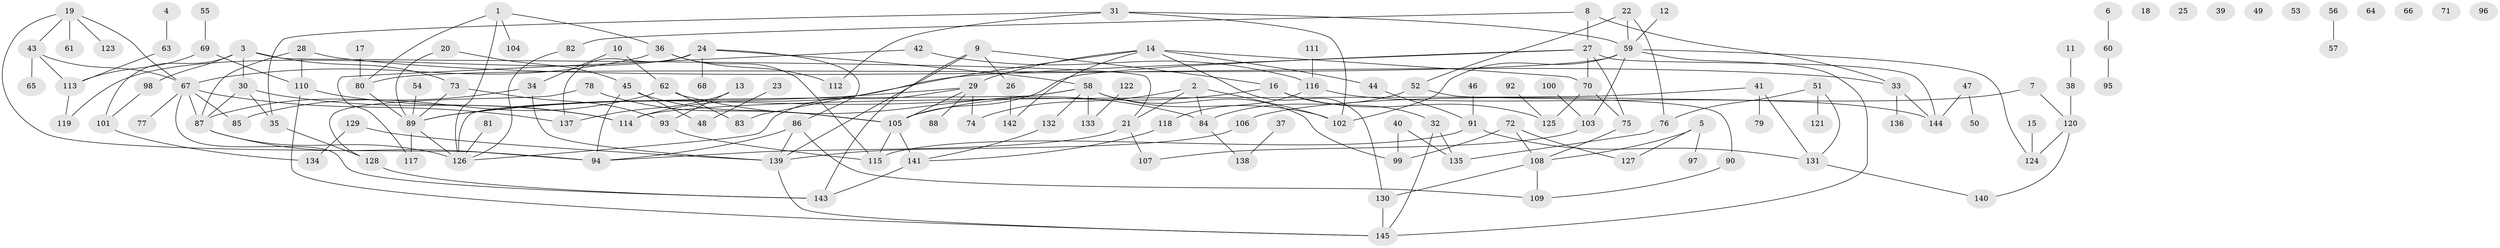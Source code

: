 // Generated by graph-tools (version 1.1) at 2025/25/03/09/25 03:25:22]
// undirected, 145 vertices, 197 edges
graph export_dot {
graph [start="1"]
  node [color=gray90,style=filled];
  1;
  2;
  3;
  4;
  5;
  6;
  7;
  8;
  9;
  10;
  11;
  12;
  13;
  14;
  15;
  16;
  17;
  18;
  19;
  20;
  21;
  22;
  23;
  24;
  25;
  26;
  27;
  28;
  29;
  30;
  31;
  32;
  33;
  34;
  35;
  36;
  37;
  38;
  39;
  40;
  41;
  42;
  43;
  44;
  45;
  46;
  47;
  48;
  49;
  50;
  51;
  52;
  53;
  54;
  55;
  56;
  57;
  58;
  59;
  60;
  61;
  62;
  63;
  64;
  65;
  66;
  67;
  68;
  69;
  70;
  71;
  72;
  73;
  74;
  75;
  76;
  77;
  78;
  79;
  80;
  81;
  82;
  83;
  84;
  85;
  86;
  87;
  88;
  89;
  90;
  91;
  92;
  93;
  94;
  95;
  96;
  97;
  98;
  99;
  100;
  101;
  102;
  103;
  104;
  105;
  106;
  107;
  108;
  109;
  110;
  111;
  112;
  113;
  114;
  115;
  116;
  117;
  118;
  119;
  120;
  121;
  122;
  123;
  124;
  125;
  126;
  127;
  128;
  129;
  130;
  131;
  132;
  133;
  134;
  135;
  136;
  137;
  138;
  139;
  140;
  141;
  142;
  143;
  144;
  145;
  1 -- 36;
  1 -- 80;
  1 -- 104;
  1 -- 126;
  2 -- 21;
  2 -- 74;
  2 -- 84;
  2 -- 102;
  3 -- 21;
  3 -- 30;
  3 -- 73;
  3 -- 98;
  3 -- 101;
  4 -- 63;
  5 -- 97;
  5 -- 108;
  5 -- 127;
  6 -- 60;
  7 -- 106;
  7 -- 120;
  8 -- 27;
  8 -- 33;
  8 -- 82;
  9 -- 16;
  9 -- 26;
  9 -- 139;
  9 -- 143;
  10 -- 34;
  10 -- 62;
  11 -- 38;
  12 -- 59;
  13 -- 93;
  13 -- 137;
  14 -- 29;
  14 -- 44;
  14 -- 70;
  14 -- 83;
  14 -- 130;
  14 -- 142;
  15 -- 124;
  16 -- 32;
  16 -- 105;
  16 -- 125;
  17 -- 80;
  19 -- 43;
  19 -- 61;
  19 -- 67;
  19 -- 94;
  19 -- 123;
  20 -- 45;
  20 -- 89;
  21 -- 94;
  21 -- 107;
  22 -- 52;
  22 -- 59;
  22 -- 76;
  23 -- 48;
  24 -- 58;
  24 -- 68;
  24 -- 86;
  24 -- 119;
  24 -- 137;
  26 -- 142;
  27 -- 70;
  27 -- 75;
  27 -- 105;
  27 -- 114;
  27 -- 144;
  28 -- 33;
  28 -- 87;
  28 -- 110;
  29 -- 74;
  29 -- 88;
  29 -- 89;
  29 -- 105;
  29 -- 126;
  30 -- 35;
  30 -- 87;
  30 -- 114;
  31 -- 35;
  31 -- 59;
  31 -- 102;
  31 -- 112;
  32 -- 135;
  32 -- 145;
  33 -- 136;
  33 -- 144;
  34 -- 87;
  34 -- 139;
  35 -- 128;
  36 -- 67;
  36 -- 112;
  36 -- 115;
  37 -- 138;
  38 -- 120;
  40 -- 99;
  40 -- 135;
  41 -- 79;
  41 -- 114;
  41 -- 131;
  42 -- 116;
  42 -- 117;
  43 -- 65;
  43 -- 67;
  43 -- 113;
  44 -- 91;
  45 -- 48;
  45 -- 94;
  45 -- 105;
  46 -- 91;
  47 -- 50;
  47 -- 144;
  51 -- 76;
  51 -- 121;
  51 -- 131;
  52 -- 84;
  52 -- 90;
  54 -- 89;
  55 -- 69;
  56 -- 57;
  58 -- 89;
  58 -- 99;
  58 -- 102;
  58 -- 126;
  58 -- 132;
  58 -- 133;
  59 -- 80;
  59 -- 102;
  59 -- 103;
  59 -- 124;
  59 -- 145;
  60 -- 95;
  62 -- 83;
  62 -- 84;
  62 -- 85;
  63 -- 113;
  67 -- 77;
  67 -- 85;
  67 -- 87;
  67 -- 137;
  67 -- 143;
  69 -- 110;
  69 -- 113;
  70 -- 75;
  70 -- 125;
  72 -- 99;
  72 -- 108;
  72 -- 127;
  73 -- 89;
  73 -- 93;
  75 -- 108;
  76 -- 135;
  78 -- 105;
  78 -- 128;
  80 -- 89;
  81 -- 126;
  82 -- 126;
  84 -- 138;
  86 -- 94;
  86 -- 109;
  86 -- 139;
  87 -- 94;
  87 -- 126;
  89 -- 117;
  89 -- 126;
  90 -- 109;
  91 -- 115;
  91 -- 131;
  92 -- 125;
  93 -- 115;
  98 -- 101;
  100 -- 103;
  101 -- 134;
  103 -- 107;
  105 -- 115;
  105 -- 141;
  106 -- 139;
  108 -- 109;
  108 -- 130;
  110 -- 114;
  110 -- 145;
  111 -- 116;
  113 -- 119;
  116 -- 118;
  116 -- 144;
  118 -- 141;
  120 -- 124;
  120 -- 140;
  122 -- 133;
  128 -- 143;
  129 -- 134;
  129 -- 139;
  130 -- 145;
  131 -- 140;
  132 -- 141;
  139 -- 145;
  141 -- 143;
}
